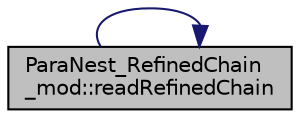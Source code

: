 digraph "ParaNest_RefinedChain_mod::readRefinedChain"
{
 // LATEX_PDF_SIZE
  edge [fontname="Helvetica",fontsize="10",labelfontname="Helvetica",labelfontsize="10"];
  node [fontname="Helvetica",fontsize="10",shape=record];
  rankdir="RL";
  Node1 [label="ParaNest_RefinedChain\l_mod::readRefinedChain",height=0.2,width=0.4,color="black", fillcolor="grey75", style="filled", fontcolor="black",tooltip="Write the computed refined chain to the specified output file."];
  Node1 -> Node1 [dir="back",color="midnightblue",fontsize="10",style="solid",fontname="Helvetica"];
}
